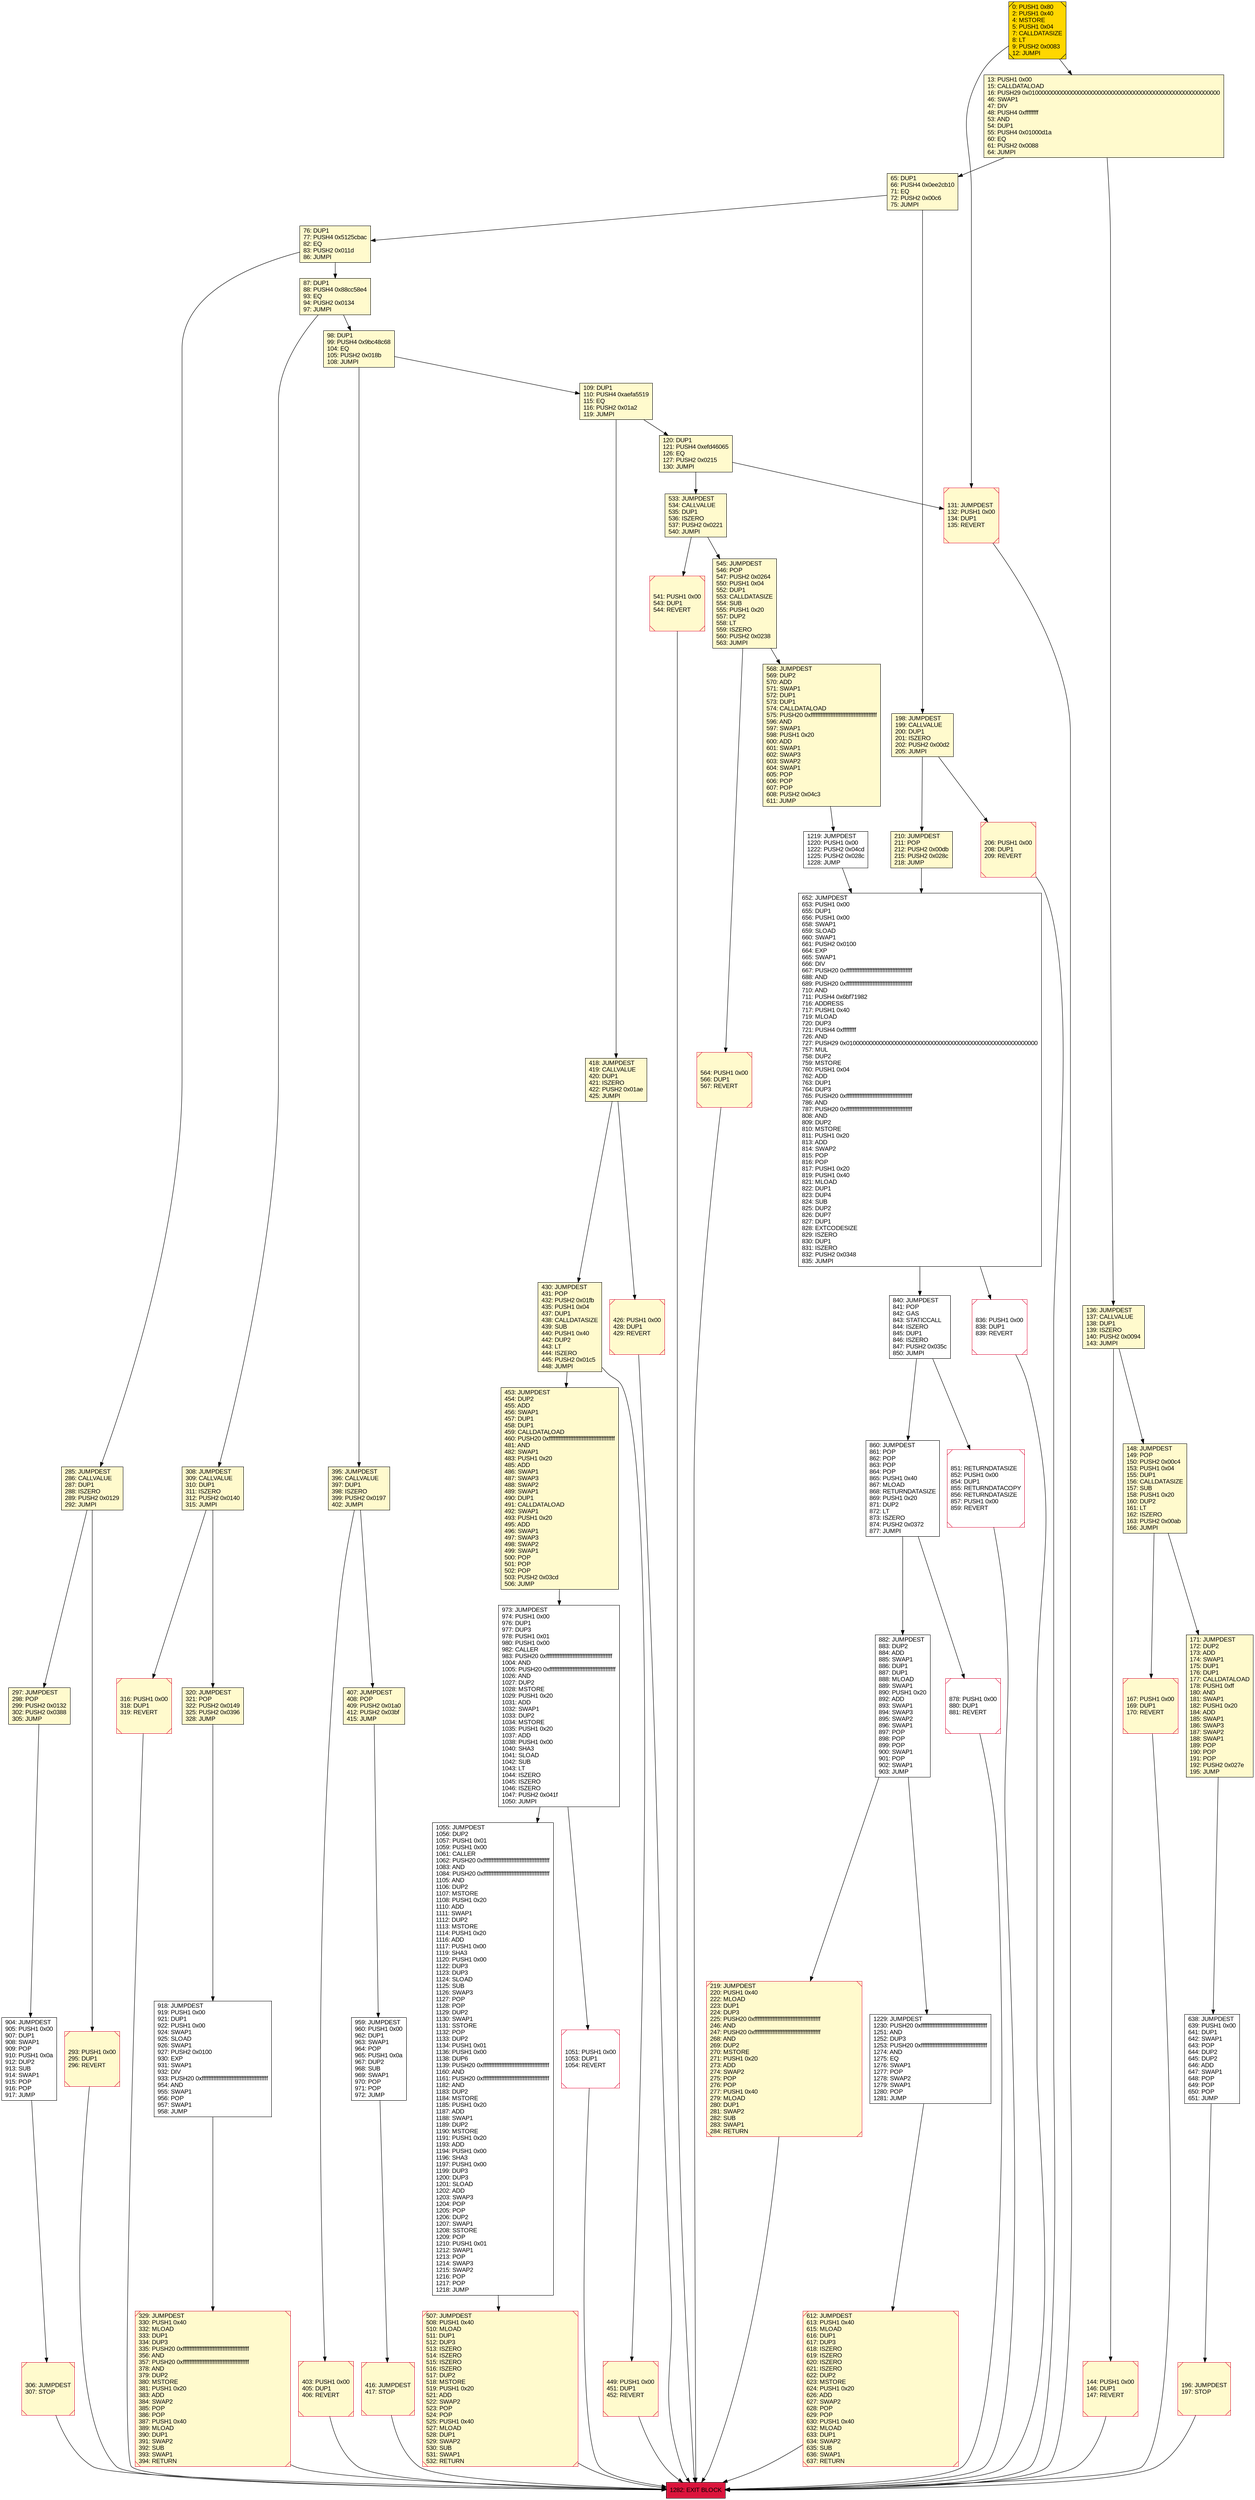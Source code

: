 digraph G {
bgcolor=transparent rankdir=UD;
node [shape=box style=filled color=black fillcolor=white fontname=arial fontcolor=black];
973 [label="973: JUMPDEST\l974: PUSH1 0x00\l976: DUP1\l977: DUP3\l978: PUSH1 0x01\l980: PUSH1 0x00\l982: CALLER\l983: PUSH20 0xffffffffffffffffffffffffffffffffffffffff\l1004: AND\l1005: PUSH20 0xffffffffffffffffffffffffffffffffffffffff\l1026: AND\l1027: DUP2\l1028: MSTORE\l1029: PUSH1 0x20\l1031: ADD\l1032: SWAP1\l1033: DUP2\l1034: MSTORE\l1035: PUSH1 0x20\l1037: ADD\l1038: PUSH1 0x00\l1040: SHA3\l1041: SLOAD\l1042: SUB\l1043: LT\l1044: ISZERO\l1045: ISZERO\l1046: ISZERO\l1047: PUSH2 0x041f\l1050: JUMPI\l" ];
1282 [label="1282: EXIT BLOCK\l" fillcolor=crimson ];
918 [label="918: JUMPDEST\l919: PUSH1 0x00\l921: DUP1\l922: PUSH1 0x00\l924: SWAP1\l925: SLOAD\l926: SWAP1\l927: PUSH2 0x0100\l930: EXP\l931: SWAP1\l932: DIV\l933: PUSH20 0xffffffffffffffffffffffffffffffffffffffff\l954: AND\l955: SWAP1\l956: POP\l957: SWAP1\l958: JUMP\l" ];
293 [label="293: PUSH1 0x00\l295: DUP1\l296: REVERT\l" fillcolor=lemonchiffon shape=Msquare color=crimson ];
131 [label="131: JUMPDEST\l132: PUSH1 0x00\l134: DUP1\l135: REVERT\l" fillcolor=lemonchiffon shape=Msquare color=crimson ];
167 [label="167: PUSH1 0x00\l169: DUP1\l170: REVERT\l" fillcolor=lemonchiffon shape=Msquare color=crimson ];
219 [label="219: JUMPDEST\l220: PUSH1 0x40\l222: MLOAD\l223: DUP1\l224: DUP3\l225: PUSH20 0xffffffffffffffffffffffffffffffffffffffff\l246: AND\l247: PUSH20 0xffffffffffffffffffffffffffffffffffffffff\l268: AND\l269: DUP2\l270: MSTORE\l271: PUSH1 0x20\l273: ADD\l274: SWAP2\l275: POP\l276: POP\l277: PUSH1 0x40\l279: MLOAD\l280: DUP1\l281: SWAP2\l282: SUB\l283: SWAP1\l284: RETURN\l" fillcolor=lemonchiffon shape=Msquare color=crimson ];
285 [label="285: JUMPDEST\l286: CALLVALUE\l287: DUP1\l288: ISZERO\l289: PUSH2 0x0129\l292: JUMPI\l" fillcolor=lemonchiffon ];
882 [label="882: JUMPDEST\l883: DUP2\l884: ADD\l885: SWAP1\l886: DUP1\l887: DUP1\l888: MLOAD\l889: SWAP1\l890: PUSH1 0x20\l892: ADD\l893: SWAP1\l894: SWAP3\l895: SWAP2\l896: SWAP1\l897: POP\l898: POP\l899: POP\l900: SWAP1\l901: POP\l902: SWAP1\l903: JUMP\l" ];
426 [label="426: PUSH1 0x00\l428: DUP1\l429: REVERT\l" fillcolor=lemonchiffon shape=Msquare color=crimson ];
98 [label="98: DUP1\l99: PUSH4 0x9bc48c68\l104: EQ\l105: PUSH2 0x018b\l108: JUMPI\l" fillcolor=lemonchiffon ];
959 [label="959: JUMPDEST\l960: PUSH1 0x00\l962: DUP1\l963: SWAP1\l964: POP\l965: PUSH1 0x0a\l967: DUP2\l968: SUB\l969: SWAP1\l970: POP\l971: POP\l972: JUMP\l" ];
564 [label="564: PUSH1 0x00\l566: DUP1\l567: REVERT\l" fillcolor=lemonchiffon shape=Msquare color=crimson ];
1229 [label="1229: JUMPDEST\l1230: PUSH20 0xffffffffffffffffffffffffffffffffffffffff\l1251: AND\l1252: DUP3\l1253: PUSH20 0xffffffffffffffffffffffffffffffffffffffff\l1274: AND\l1275: EQ\l1276: SWAP1\l1277: POP\l1278: SWAP2\l1279: SWAP1\l1280: POP\l1281: JUMP\l" ];
329 [label="329: JUMPDEST\l330: PUSH1 0x40\l332: MLOAD\l333: DUP1\l334: DUP3\l335: PUSH20 0xffffffffffffffffffffffffffffffffffffffff\l356: AND\l357: PUSH20 0xffffffffffffffffffffffffffffffffffffffff\l378: AND\l379: DUP2\l380: MSTORE\l381: PUSH1 0x20\l383: ADD\l384: SWAP2\l385: POP\l386: POP\l387: PUSH1 0x40\l389: MLOAD\l390: DUP1\l391: SWAP2\l392: SUB\l393: SWAP1\l394: RETURN\l" fillcolor=lemonchiffon shape=Msquare color=crimson ];
316 [label="316: PUSH1 0x00\l318: DUP1\l319: REVERT\l" fillcolor=lemonchiffon shape=Msquare color=crimson ];
860 [label="860: JUMPDEST\l861: POP\l862: POP\l863: POP\l864: POP\l865: PUSH1 0x40\l867: MLOAD\l868: RETURNDATASIZE\l869: PUSH1 0x20\l871: DUP2\l872: LT\l873: ISZERO\l874: PUSH2 0x0372\l877: JUMPI\l" ];
418 [label="418: JUMPDEST\l419: CALLVALUE\l420: DUP1\l421: ISZERO\l422: PUSH2 0x01ae\l425: JUMPI\l" fillcolor=lemonchiffon ];
430 [label="430: JUMPDEST\l431: POP\l432: PUSH2 0x01fb\l435: PUSH1 0x04\l437: DUP1\l438: CALLDATASIZE\l439: SUB\l440: PUSH1 0x40\l442: DUP2\l443: LT\l444: ISZERO\l445: PUSH2 0x01c5\l448: JUMPI\l" fillcolor=lemonchiffon ];
904 [label="904: JUMPDEST\l905: PUSH1 0x00\l907: DUP1\l908: SWAP1\l909: POP\l910: PUSH1 0x0a\l912: DUP2\l913: SUB\l914: SWAP1\l915: POP\l916: POP\l917: JUMP\l" ];
0 [label="0: PUSH1 0x80\l2: PUSH1 0x40\l4: MSTORE\l5: PUSH1 0x04\l7: CALLDATASIZE\l8: LT\l9: PUSH2 0x0083\l12: JUMPI\l" fillcolor=lemonchiffon shape=Msquare fillcolor=gold ];
545 [label="545: JUMPDEST\l546: POP\l547: PUSH2 0x0264\l550: PUSH1 0x04\l552: DUP1\l553: CALLDATASIZE\l554: SUB\l555: PUSH1 0x20\l557: DUP2\l558: LT\l559: ISZERO\l560: PUSH2 0x0238\l563: JUMPI\l" fillcolor=lemonchiffon ];
840 [label="840: JUMPDEST\l841: POP\l842: GAS\l843: STATICCALL\l844: ISZERO\l845: DUP1\l846: ISZERO\l847: PUSH2 0x035c\l850: JUMPI\l" ];
306 [label="306: JUMPDEST\l307: STOP\l" fillcolor=lemonchiffon shape=Msquare color=crimson ];
136 [label="136: JUMPDEST\l137: CALLVALUE\l138: DUP1\l139: ISZERO\l140: PUSH2 0x0094\l143: JUMPI\l" fillcolor=lemonchiffon ];
76 [label="76: DUP1\l77: PUSH4 0x5125cbac\l82: EQ\l83: PUSH2 0x011d\l86: JUMPI\l" fillcolor=lemonchiffon ];
308 [label="308: JUMPDEST\l309: CALLVALUE\l310: DUP1\l311: ISZERO\l312: PUSH2 0x0140\l315: JUMPI\l" fillcolor=lemonchiffon ];
1055 [label="1055: JUMPDEST\l1056: DUP2\l1057: PUSH1 0x01\l1059: PUSH1 0x00\l1061: CALLER\l1062: PUSH20 0xffffffffffffffffffffffffffffffffffffffff\l1083: AND\l1084: PUSH20 0xffffffffffffffffffffffffffffffffffffffff\l1105: AND\l1106: DUP2\l1107: MSTORE\l1108: PUSH1 0x20\l1110: ADD\l1111: SWAP1\l1112: DUP2\l1113: MSTORE\l1114: PUSH1 0x20\l1116: ADD\l1117: PUSH1 0x00\l1119: SHA3\l1120: PUSH1 0x00\l1122: DUP3\l1123: DUP3\l1124: SLOAD\l1125: SUB\l1126: SWAP3\l1127: POP\l1128: POP\l1129: DUP2\l1130: SWAP1\l1131: SSTORE\l1132: POP\l1133: DUP2\l1134: PUSH1 0x01\l1136: PUSH1 0x00\l1138: DUP6\l1139: PUSH20 0xffffffffffffffffffffffffffffffffffffffff\l1160: AND\l1161: PUSH20 0xffffffffffffffffffffffffffffffffffffffff\l1182: AND\l1183: DUP2\l1184: MSTORE\l1185: PUSH1 0x20\l1187: ADD\l1188: SWAP1\l1189: DUP2\l1190: MSTORE\l1191: PUSH1 0x20\l1193: ADD\l1194: PUSH1 0x00\l1196: SHA3\l1197: PUSH1 0x00\l1199: DUP3\l1200: DUP3\l1201: SLOAD\l1202: ADD\l1203: SWAP3\l1204: POP\l1205: POP\l1206: DUP2\l1207: SWAP1\l1208: SSTORE\l1209: POP\l1210: PUSH1 0x01\l1212: SWAP1\l1213: POP\l1214: SWAP3\l1215: SWAP2\l1216: POP\l1217: POP\l1218: JUMP\l" ];
638 [label="638: JUMPDEST\l639: PUSH1 0x00\l641: DUP1\l642: SWAP1\l643: POP\l644: DUP2\l645: DUP2\l646: ADD\l647: SWAP1\l648: POP\l649: POP\l650: POP\l651: JUMP\l" ];
144 [label="144: PUSH1 0x00\l146: DUP1\l147: REVERT\l" fillcolor=lemonchiffon shape=Msquare color=crimson ];
403 [label="403: PUSH1 0x00\l405: DUP1\l406: REVERT\l" fillcolor=lemonchiffon shape=Msquare color=crimson ];
416 [label="416: JUMPDEST\l417: STOP\l" fillcolor=lemonchiffon shape=Msquare color=crimson ];
1051 [label="1051: PUSH1 0x00\l1053: DUP1\l1054: REVERT\l" shape=Msquare color=crimson ];
541 [label="541: PUSH1 0x00\l543: DUP1\l544: REVERT\l" fillcolor=lemonchiffon shape=Msquare color=crimson ];
148 [label="148: JUMPDEST\l149: POP\l150: PUSH2 0x00c4\l153: PUSH1 0x04\l155: DUP1\l156: CALLDATASIZE\l157: SUB\l158: PUSH1 0x20\l160: DUP2\l161: LT\l162: ISZERO\l163: PUSH2 0x00ab\l166: JUMPI\l" fillcolor=lemonchiffon ];
120 [label="120: DUP1\l121: PUSH4 0xefd46065\l126: EQ\l127: PUSH2 0x0215\l130: JUMPI\l" fillcolor=lemonchiffon ];
407 [label="407: JUMPDEST\l408: POP\l409: PUSH2 0x01a0\l412: PUSH2 0x03bf\l415: JUMP\l" fillcolor=lemonchiffon ];
507 [label="507: JUMPDEST\l508: PUSH1 0x40\l510: MLOAD\l511: DUP1\l512: DUP3\l513: ISZERO\l514: ISZERO\l515: ISZERO\l516: ISZERO\l517: DUP2\l518: MSTORE\l519: PUSH1 0x20\l521: ADD\l522: SWAP2\l523: POP\l524: POP\l525: PUSH1 0x40\l527: MLOAD\l528: DUP1\l529: SWAP2\l530: SUB\l531: SWAP1\l532: RETURN\l" fillcolor=lemonchiffon shape=Msquare color=crimson ];
851 [label="851: RETURNDATASIZE\l852: PUSH1 0x00\l854: DUP1\l855: RETURNDATACOPY\l856: RETURNDATASIZE\l857: PUSH1 0x00\l859: REVERT\l" shape=Msquare color=crimson ];
878 [label="878: PUSH1 0x00\l880: DUP1\l881: REVERT\l" shape=Msquare color=crimson ];
196 [label="196: JUMPDEST\l197: STOP\l" fillcolor=lemonchiffon shape=Msquare color=crimson ];
65 [label="65: DUP1\l66: PUSH4 0x0ee2cb10\l71: EQ\l72: PUSH2 0x00c6\l75: JUMPI\l" fillcolor=lemonchiffon ];
171 [label="171: JUMPDEST\l172: DUP2\l173: ADD\l174: SWAP1\l175: DUP1\l176: DUP1\l177: CALLDATALOAD\l178: PUSH1 0xff\l180: AND\l181: SWAP1\l182: PUSH1 0x20\l184: ADD\l185: SWAP1\l186: SWAP3\l187: SWAP2\l188: SWAP1\l189: POP\l190: POP\l191: POP\l192: PUSH2 0x027e\l195: JUMP\l" fillcolor=lemonchiffon ];
612 [label="612: JUMPDEST\l613: PUSH1 0x40\l615: MLOAD\l616: DUP1\l617: DUP3\l618: ISZERO\l619: ISZERO\l620: ISZERO\l621: ISZERO\l622: DUP2\l623: MSTORE\l624: PUSH1 0x20\l626: ADD\l627: SWAP2\l628: POP\l629: POP\l630: PUSH1 0x40\l632: MLOAD\l633: DUP1\l634: SWAP2\l635: SUB\l636: SWAP1\l637: RETURN\l" fillcolor=lemonchiffon shape=Msquare color=crimson ];
453 [label="453: JUMPDEST\l454: DUP2\l455: ADD\l456: SWAP1\l457: DUP1\l458: DUP1\l459: CALLDATALOAD\l460: PUSH20 0xffffffffffffffffffffffffffffffffffffffff\l481: AND\l482: SWAP1\l483: PUSH1 0x20\l485: ADD\l486: SWAP1\l487: SWAP3\l488: SWAP2\l489: SWAP1\l490: DUP1\l491: CALLDATALOAD\l492: SWAP1\l493: PUSH1 0x20\l495: ADD\l496: SWAP1\l497: SWAP3\l498: SWAP2\l499: SWAP1\l500: POP\l501: POP\l502: POP\l503: PUSH2 0x03cd\l506: JUMP\l" fillcolor=lemonchiffon ];
1219 [label="1219: JUMPDEST\l1220: PUSH1 0x00\l1222: PUSH2 0x04cd\l1225: PUSH2 0x028c\l1228: JUMP\l" ];
449 [label="449: PUSH1 0x00\l451: DUP1\l452: REVERT\l" fillcolor=lemonchiffon shape=Msquare color=crimson ];
836 [label="836: PUSH1 0x00\l838: DUP1\l839: REVERT\l" shape=Msquare color=crimson ];
652 [label="652: JUMPDEST\l653: PUSH1 0x00\l655: DUP1\l656: PUSH1 0x00\l658: SWAP1\l659: SLOAD\l660: SWAP1\l661: PUSH2 0x0100\l664: EXP\l665: SWAP1\l666: DIV\l667: PUSH20 0xffffffffffffffffffffffffffffffffffffffff\l688: AND\l689: PUSH20 0xffffffffffffffffffffffffffffffffffffffff\l710: AND\l711: PUSH4 0x6bf71982\l716: ADDRESS\l717: PUSH1 0x40\l719: MLOAD\l720: DUP3\l721: PUSH4 0xffffffff\l726: AND\l727: PUSH29 0x0100000000000000000000000000000000000000000000000000000000\l757: MUL\l758: DUP2\l759: MSTORE\l760: PUSH1 0x04\l762: ADD\l763: DUP1\l764: DUP3\l765: PUSH20 0xffffffffffffffffffffffffffffffffffffffff\l786: AND\l787: PUSH20 0xffffffffffffffffffffffffffffffffffffffff\l808: AND\l809: DUP2\l810: MSTORE\l811: PUSH1 0x20\l813: ADD\l814: SWAP2\l815: POP\l816: POP\l817: PUSH1 0x20\l819: PUSH1 0x40\l821: MLOAD\l822: DUP1\l823: DUP4\l824: SUB\l825: DUP2\l826: DUP7\l827: DUP1\l828: EXTCODESIZE\l829: ISZERO\l830: DUP1\l831: ISZERO\l832: PUSH2 0x0348\l835: JUMPI\l" ];
320 [label="320: JUMPDEST\l321: POP\l322: PUSH2 0x0149\l325: PUSH2 0x0396\l328: JUMP\l" fillcolor=lemonchiffon ];
87 [label="87: DUP1\l88: PUSH4 0x88cc58e4\l93: EQ\l94: PUSH2 0x0134\l97: JUMPI\l" fillcolor=lemonchiffon ];
210 [label="210: JUMPDEST\l211: POP\l212: PUSH2 0x00db\l215: PUSH2 0x028c\l218: JUMP\l" fillcolor=lemonchiffon ];
297 [label="297: JUMPDEST\l298: POP\l299: PUSH2 0x0132\l302: PUSH2 0x0388\l305: JUMP\l" fillcolor=lemonchiffon ];
206 [label="206: PUSH1 0x00\l208: DUP1\l209: REVERT\l" fillcolor=lemonchiffon shape=Msquare color=crimson ];
395 [label="395: JUMPDEST\l396: CALLVALUE\l397: DUP1\l398: ISZERO\l399: PUSH2 0x0197\l402: JUMPI\l" fillcolor=lemonchiffon ];
198 [label="198: JUMPDEST\l199: CALLVALUE\l200: DUP1\l201: ISZERO\l202: PUSH2 0x00d2\l205: JUMPI\l" fillcolor=lemonchiffon ];
13 [label="13: PUSH1 0x00\l15: CALLDATALOAD\l16: PUSH29 0x0100000000000000000000000000000000000000000000000000000000\l46: SWAP1\l47: DIV\l48: PUSH4 0xffffffff\l53: AND\l54: DUP1\l55: PUSH4 0x01000d1a\l60: EQ\l61: PUSH2 0x0088\l64: JUMPI\l" fillcolor=lemonchiffon ];
109 [label="109: DUP1\l110: PUSH4 0xaefa5519\l115: EQ\l116: PUSH2 0x01a2\l119: JUMPI\l" fillcolor=lemonchiffon ];
533 [label="533: JUMPDEST\l534: CALLVALUE\l535: DUP1\l536: ISZERO\l537: PUSH2 0x0221\l540: JUMPI\l" fillcolor=lemonchiffon ];
568 [label="568: JUMPDEST\l569: DUP2\l570: ADD\l571: SWAP1\l572: DUP1\l573: DUP1\l574: CALLDATALOAD\l575: PUSH20 0xffffffffffffffffffffffffffffffffffffffff\l596: AND\l597: SWAP1\l598: PUSH1 0x20\l600: ADD\l601: SWAP1\l602: SWAP3\l603: SWAP2\l604: SWAP1\l605: POP\l606: POP\l607: POP\l608: PUSH2 0x04c3\l611: JUMP\l" fillcolor=lemonchiffon ];
418 -> 430;
652 -> 836;
882 -> 219;
131 -> 1282;
167 -> 1282;
904 -> 306;
293 -> 1282;
210 -> 652;
426 -> 1282;
219 -> 1282;
285 -> 293;
882 -> 1229;
148 -> 171;
136 -> 144;
564 -> 1282;
860 -> 882;
329 -> 1282;
918 -> 329;
198 -> 210;
198 -> 206;
316 -> 1282;
959 -> 416;
65 -> 198;
0 -> 131;
76 -> 285;
568 -> 1219;
306 -> 1282;
13 -> 65;
973 -> 1055;
418 -> 426;
403 -> 1282;
545 -> 564;
395 -> 407;
144 -> 1282;
308 -> 316;
109 -> 120;
416 -> 1282;
120 -> 533;
840 -> 860;
1051 -> 1282;
1219 -> 652;
973 -> 1051;
541 -> 1282;
430 -> 449;
1229 -> 612;
308 -> 320;
652 -> 840;
395 -> 403;
148 -> 167;
120 -> 131;
507 -> 1282;
76 -> 87;
87 -> 308;
533 -> 541;
851 -> 1282;
297 -> 904;
878 -> 1282;
0 -> 13;
13 -> 136;
196 -> 1282;
860 -> 878;
109 -> 418;
407 -> 959;
545 -> 568;
612 -> 1282;
453 -> 973;
533 -> 545;
87 -> 98;
449 -> 1282;
285 -> 297;
136 -> 148;
836 -> 1282;
320 -> 918;
1055 -> 507;
206 -> 1282;
840 -> 851;
98 -> 109;
65 -> 76;
171 -> 638;
638 -> 196;
430 -> 453;
98 -> 395;
}